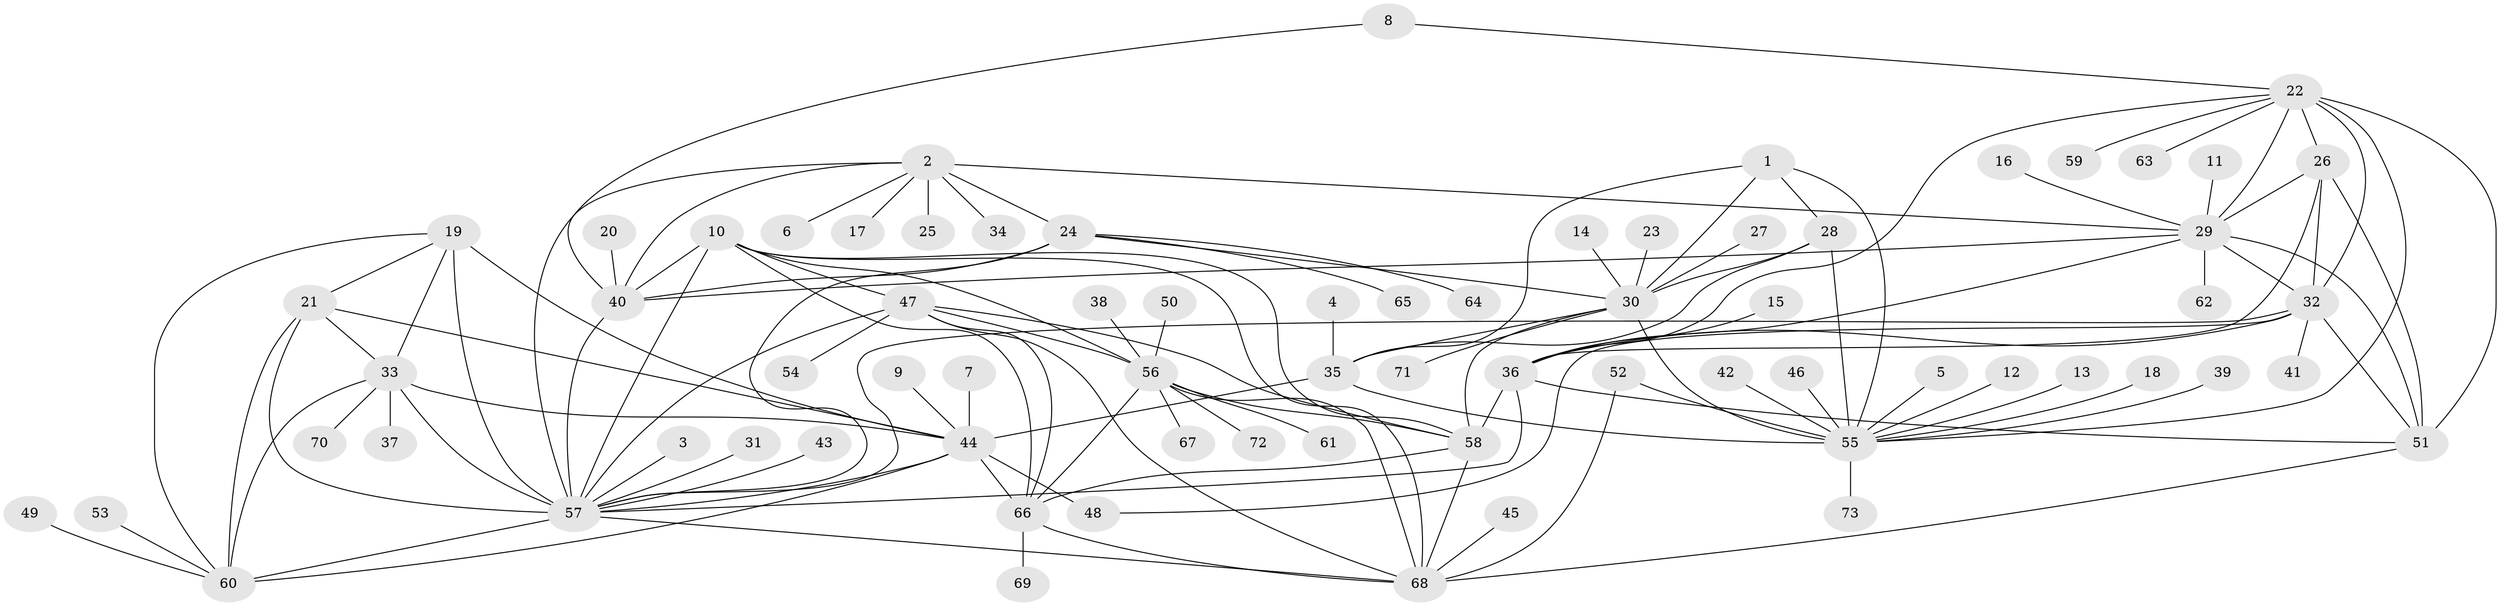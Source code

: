 // original degree distribution, {10: 0.0410958904109589, 7: 0.04794520547945205, 11: 0.0273972602739726, 8: 0.04794520547945205, 9: 0.02054794520547945, 12: 0.0273972602739726, 13: 0.0136986301369863, 6: 0.00684931506849315, 16: 0.00684931506849315, 1: 0.589041095890411, 2: 0.14383561643835616, 3: 0.0136986301369863, 4: 0.0136986301369863}
// Generated by graph-tools (version 1.1) at 2025/26/03/09/25 03:26:40]
// undirected, 73 vertices, 126 edges
graph export_dot {
graph [start="1"]
  node [color=gray90,style=filled];
  1;
  2;
  3;
  4;
  5;
  6;
  7;
  8;
  9;
  10;
  11;
  12;
  13;
  14;
  15;
  16;
  17;
  18;
  19;
  20;
  21;
  22;
  23;
  24;
  25;
  26;
  27;
  28;
  29;
  30;
  31;
  32;
  33;
  34;
  35;
  36;
  37;
  38;
  39;
  40;
  41;
  42;
  43;
  44;
  45;
  46;
  47;
  48;
  49;
  50;
  51;
  52;
  53;
  54;
  55;
  56;
  57;
  58;
  59;
  60;
  61;
  62;
  63;
  64;
  65;
  66;
  67;
  68;
  69;
  70;
  71;
  72;
  73;
  1 -- 28 [weight=1.0];
  1 -- 30 [weight=2.0];
  1 -- 35 [weight=1.0];
  1 -- 55 [weight=2.0];
  2 -- 6 [weight=1.0];
  2 -- 17 [weight=1.0];
  2 -- 24 [weight=6.0];
  2 -- 25 [weight=1.0];
  2 -- 29 [weight=1.0];
  2 -- 34 [weight=1.0];
  2 -- 40 [weight=3.0];
  2 -- 57 [weight=3.0];
  3 -- 57 [weight=1.0];
  4 -- 35 [weight=1.0];
  5 -- 55 [weight=1.0];
  7 -- 44 [weight=1.0];
  8 -- 22 [weight=1.0];
  8 -- 40 [weight=1.0];
  9 -- 44 [weight=1.0];
  10 -- 40 [weight=1.0];
  10 -- 47 [weight=2.0];
  10 -- 56 [weight=2.0];
  10 -- 57 [weight=1.0];
  10 -- 58 [weight=2.0];
  10 -- 66 [weight=2.0];
  10 -- 68 [weight=2.0];
  11 -- 29 [weight=1.0];
  12 -- 55 [weight=1.0];
  13 -- 55 [weight=1.0];
  14 -- 30 [weight=1.0];
  15 -- 36 [weight=1.0];
  16 -- 29 [weight=1.0];
  18 -- 55 [weight=1.0];
  19 -- 21 [weight=1.0];
  19 -- 33 [weight=1.0];
  19 -- 44 [weight=1.0];
  19 -- 57 [weight=2.0];
  19 -- 60 [weight=1.0];
  20 -- 40 [weight=1.0];
  21 -- 33 [weight=1.0];
  21 -- 44 [weight=1.0];
  21 -- 57 [weight=2.0];
  21 -- 60 [weight=1.0];
  22 -- 26 [weight=1.0];
  22 -- 29 [weight=1.0];
  22 -- 32 [weight=1.0];
  22 -- 36 [weight=1.0];
  22 -- 51 [weight=2.0];
  22 -- 55 [weight=1.0];
  22 -- 59 [weight=1.0];
  22 -- 63 [weight=1.0];
  23 -- 30 [weight=1.0];
  24 -- 30 [weight=1.0];
  24 -- 40 [weight=2.0];
  24 -- 57 [weight=3.0];
  24 -- 64 [weight=1.0];
  24 -- 65 [weight=1.0];
  26 -- 29 [weight=1.0];
  26 -- 32 [weight=1.0];
  26 -- 36 [weight=1.0];
  26 -- 51 [weight=2.0];
  27 -- 30 [weight=1.0];
  28 -- 30 [weight=2.0];
  28 -- 35 [weight=1.0];
  28 -- 55 [weight=2.0];
  29 -- 32 [weight=1.0];
  29 -- 36 [weight=1.0];
  29 -- 40 [weight=1.0];
  29 -- 51 [weight=2.0];
  29 -- 62 [weight=1.0];
  30 -- 35 [weight=2.0];
  30 -- 55 [weight=4.0];
  30 -- 58 [weight=1.0];
  30 -- 71 [weight=1.0];
  31 -- 57 [weight=1.0];
  32 -- 36 [weight=1.0];
  32 -- 41 [weight=1.0];
  32 -- 48 [weight=1.0];
  32 -- 51 [weight=2.0];
  32 -- 57 [weight=1.0];
  33 -- 37 [weight=1.0];
  33 -- 44 [weight=1.0];
  33 -- 57 [weight=2.0];
  33 -- 60 [weight=1.0];
  33 -- 70 [weight=1.0];
  35 -- 44 [weight=1.0];
  35 -- 55 [weight=2.0];
  36 -- 51 [weight=2.0];
  36 -- 57 [weight=1.0];
  36 -- 58 [weight=1.0];
  38 -- 56 [weight=1.0];
  39 -- 55 [weight=1.0];
  40 -- 57 [weight=2.0];
  42 -- 55 [weight=1.0];
  43 -- 57 [weight=1.0];
  44 -- 48 [weight=1.0];
  44 -- 57 [weight=2.0];
  44 -- 60 [weight=1.0];
  44 -- 66 [weight=1.0];
  45 -- 68 [weight=1.0];
  46 -- 55 [weight=1.0];
  47 -- 54 [weight=1.0];
  47 -- 56 [weight=1.0];
  47 -- 57 [weight=1.0];
  47 -- 58 [weight=1.0];
  47 -- 66 [weight=1.0];
  47 -- 68 [weight=1.0];
  49 -- 60 [weight=1.0];
  50 -- 56 [weight=1.0];
  51 -- 68 [weight=1.0];
  52 -- 55 [weight=1.0];
  52 -- 68 [weight=1.0];
  53 -- 60 [weight=1.0];
  55 -- 73 [weight=1.0];
  56 -- 58 [weight=1.0];
  56 -- 61 [weight=1.0];
  56 -- 66 [weight=1.0];
  56 -- 67 [weight=1.0];
  56 -- 68 [weight=1.0];
  56 -- 72 [weight=1.0];
  57 -- 60 [weight=2.0];
  57 -- 68 [weight=1.0];
  58 -- 66 [weight=1.0];
  58 -- 68 [weight=1.0];
  66 -- 68 [weight=1.0];
  66 -- 69 [weight=1.0];
}
